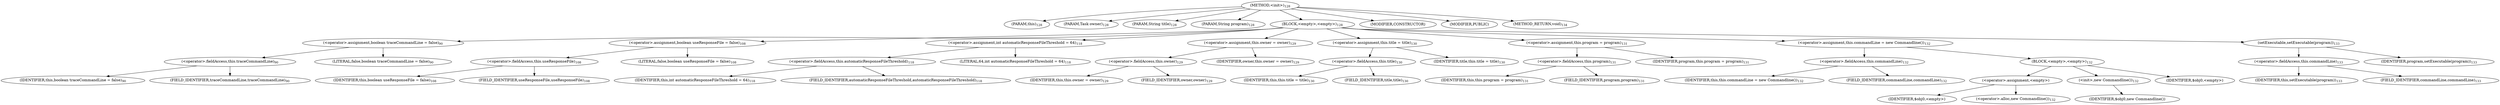 digraph "&lt;init&gt;" {  
"86" [label = <(METHOD,&lt;init&gt;)<SUB>128</SUB>> ]
"4" [label = <(PARAM,this)<SUB>128</SUB>> ]
"87" [label = <(PARAM,Task owner)<SUB>128</SUB>> ]
"88" [label = <(PARAM,String title)<SUB>128</SUB>> ]
"89" [label = <(PARAM,String program)<SUB>128</SUB>> ]
"90" [label = <(BLOCK,&lt;empty&gt;,&lt;empty&gt;)<SUB>128</SUB>> ]
"91" [label = <(&lt;operator&gt;.assignment,boolean traceCommandLine = false)<SUB>90</SUB>> ]
"92" [label = <(&lt;operator&gt;.fieldAccess,this.traceCommandLine)<SUB>90</SUB>> ]
"93" [label = <(IDENTIFIER,this,boolean traceCommandLine = false)<SUB>90</SUB>> ]
"94" [label = <(FIELD_IDENTIFIER,traceCommandLine,traceCommandLine)<SUB>90</SUB>> ]
"95" [label = <(LITERAL,false,boolean traceCommandLine = false)<SUB>90</SUB>> ]
"96" [label = <(&lt;operator&gt;.assignment,boolean useResponseFile = false)<SUB>108</SUB>> ]
"97" [label = <(&lt;operator&gt;.fieldAccess,this.useResponseFile)<SUB>108</SUB>> ]
"98" [label = <(IDENTIFIER,this,boolean useResponseFile = false)<SUB>108</SUB>> ]
"99" [label = <(FIELD_IDENTIFIER,useResponseFile,useResponseFile)<SUB>108</SUB>> ]
"100" [label = <(LITERAL,false,boolean useResponseFile = false)<SUB>108</SUB>> ]
"101" [label = <(&lt;operator&gt;.assignment,int automaticResponseFileThreshold = 64)<SUB>118</SUB>> ]
"102" [label = <(&lt;operator&gt;.fieldAccess,this.automaticResponseFileThreshold)<SUB>118</SUB>> ]
"103" [label = <(IDENTIFIER,this,int automaticResponseFileThreshold = 64)<SUB>118</SUB>> ]
"104" [label = <(FIELD_IDENTIFIER,automaticResponseFileThreshold,automaticResponseFileThreshold)<SUB>118</SUB>> ]
"105" [label = <(LITERAL,64,int automaticResponseFileThreshold = 64)<SUB>118</SUB>> ]
"106" [label = <(&lt;operator&gt;.assignment,this.owner = owner)<SUB>129</SUB>> ]
"107" [label = <(&lt;operator&gt;.fieldAccess,this.owner)<SUB>129</SUB>> ]
"3" [label = <(IDENTIFIER,this,this.owner = owner)<SUB>129</SUB>> ]
"108" [label = <(FIELD_IDENTIFIER,owner,owner)<SUB>129</SUB>> ]
"109" [label = <(IDENTIFIER,owner,this.owner = owner)<SUB>129</SUB>> ]
"110" [label = <(&lt;operator&gt;.assignment,this.title = title)<SUB>130</SUB>> ]
"111" [label = <(&lt;operator&gt;.fieldAccess,this.title)<SUB>130</SUB>> ]
"5" [label = <(IDENTIFIER,this,this.title = title)<SUB>130</SUB>> ]
"112" [label = <(FIELD_IDENTIFIER,title,title)<SUB>130</SUB>> ]
"113" [label = <(IDENTIFIER,title,this.title = title)<SUB>130</SUB>> ]
"114" [label = <(&lt;operator&gt;.assignment,this.program = program)<SUB>131</SUB>> ]
"115" [label = <(&lt;operator&gt;.fieldAccess,this.program)<SUB>131</SUB>> ]
"6" [label = <(IDENTIFIER,this,this.program = program)<SUB>131</SUB>> ]
"116" [label = <(FIELD_IDENTIFIER,program,program)<SUB>131</SUB>> ]
"117" [label = <(IDENTIFIER,program,this.program = program)<SUB>131</SUB>> ]
"118" [label = <(&lt;operator&gt;.assignment,this.commandLine = new Commandline())<SUB>132</SUB>> ]
"119" [label = <(&lt;operator&gt;.fieldAccess,this.commandLine)<SUB>132</SUB>> ]
"120" [label = <(IDENTIFIER,this,this.commandLine = new Commandline())<SUB>132</SUB>> ]
"121" [label = <(FIELD_IDENTIFIER,commandLine,commandLine)<SUB>132</SUB>> ]
"122" [label = <(BLOCK,&lt;empty&gt;,&lt;empty&gt;)<SUB>132</SUB>> ]
"123" [label = <(&lt;operator&gt;.assignment,&lt;empty&gt;)> ]
"124" [label = <(IDENTIFIER,$obj0,&lt;empty&gt;)> ]
"125" [label = <(&lt;operator&gt;.alloc,new Commandline())<SUB>132</SUB>> ]
"126" [label = <(&lt;init&gt;,new Commandline())<SUB>132</SUB>> ]
"127" [label = <(IDENTIFIER,$obj0,new Commandline())> ]
"128" [label = <(IDENTIFIER,$obj0,&lt;empty&gt;)> ]
"129" [label = <(setExecutable,setExecutable(program))<SUB>133</SUB>> ]
"130" [label = <(&lt;operator&gt;.fieldAccess,this.commandLine)<SUB>133</SUB>> ]
"131" [label = <(IDENTIFIER,this,setExecutable(program))<SUB>133</SUB>> ]
"132" [label = <(FIELD_IDENTIFIER,commandLine,commandLine)<SUB>133</SUB>> ]
"133" [label = <(IDENTIFIER,program,setExecutable(program))<SUB>133</SUB>> ]
"134" [label = <(MODIFIER,CONSTRUCTOR)> ]
"135" [label = <(MODIFIER,PUBLIC)> ]
"136" [label = <(METHOD_RETURN,void)<SUB>134</SUB>> ]
  "86" -> "4" 
  "86" -> "87" 
  "86" -> "88" 
  "86" -> "89" 
  "86" -> "90" 
  "86" -> "134" 
  "86" -> "135" 
  "86" -> "136" 
  "90" -> "91" 
  "90" -> "96" 
  "90" -> "101" 
  "90" -> "106" 
  "90" -> "110" 
  "90" -> "114" 
  "90" -> "118" 
  "90" -> "129" 
  "91" -> "92" 
  "91" -> "95" 
  "92" -> "93" 
  "92" -> "94" 
  "96" -> "97" 
  "96" -> "100" 
  "97" -> "98" 
  "97" -> "99" 
  "101" -> "102" 
  "101" -> "105" 
  "102" -> "103" 
  "102" -> "104" 
  "106" -> "107" 
  "106" -> "109" 
  "107" -> "3" 
  "107" -> "108" 
  "110" -> "111" 
  "110" -> "113" 
  "111" -> "5" 
  "111" -> "112" 
  "114" -> "115" 
  "114" -> "117" 
  "115" -> "6" 
  "115" -> "116" 
  "118" -> "119" 
  "118" -> "122" 
  "119" -> "120" 
  "119" -> "121" 
  "122" -> "123" 
  "122" -> "126" 
  "122" -> "128" 
  "123" -> "124" 
  "123" -> "125" 
  "126" -> "127" 
  "129" -> "130" 
  "129" -> "133" 
  "130" -> "131" 
  "130" -> "132" 
}
